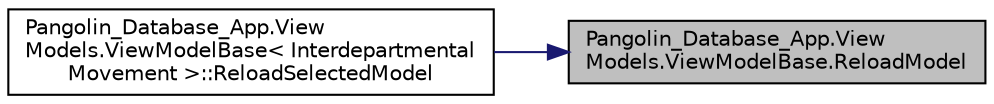 digraph "Pangolin_Database_App.ViewModels.ViewModelBase.ReloadModel"
{
 // LATEX_PDF_SIZE
  edge [fontname="Helvetica",fontsize="10",labelfontname="Helvetica",labelfontsize="10"];
  node [fontname="Helvetica",fontsize="10",shape=record];
  rankdir="RL";
  Node1 [label="Pangolin_Database_App.View\lModels.ViewModelBase.ReloadModel",height=0.2,width=0.4,color="black", fillcolor="grey75", style="filled", fontcolor="black",tooltip="Resets the selected model to its default value"];
  Node1 -> Node2 [dir="back",color="midnightblue",fontsize="10",style="solid",fontname="Helvetica"];
  Node2 [label="Pangolin_Database_App.View\lModels.ViewModelBase\< Interdepartmental\lMovement \>::ReloadSelectedModel",height=0.2,width=0.4,color="black", fillcolor="white", style="filled",URL="$class_pangolin___database___app_1_1_view_models_1_1_view_model_base.html#ad79cfea8ac201f5b386e237c0f5ff8f7",tooltip="Reloads the selected model"];
}
